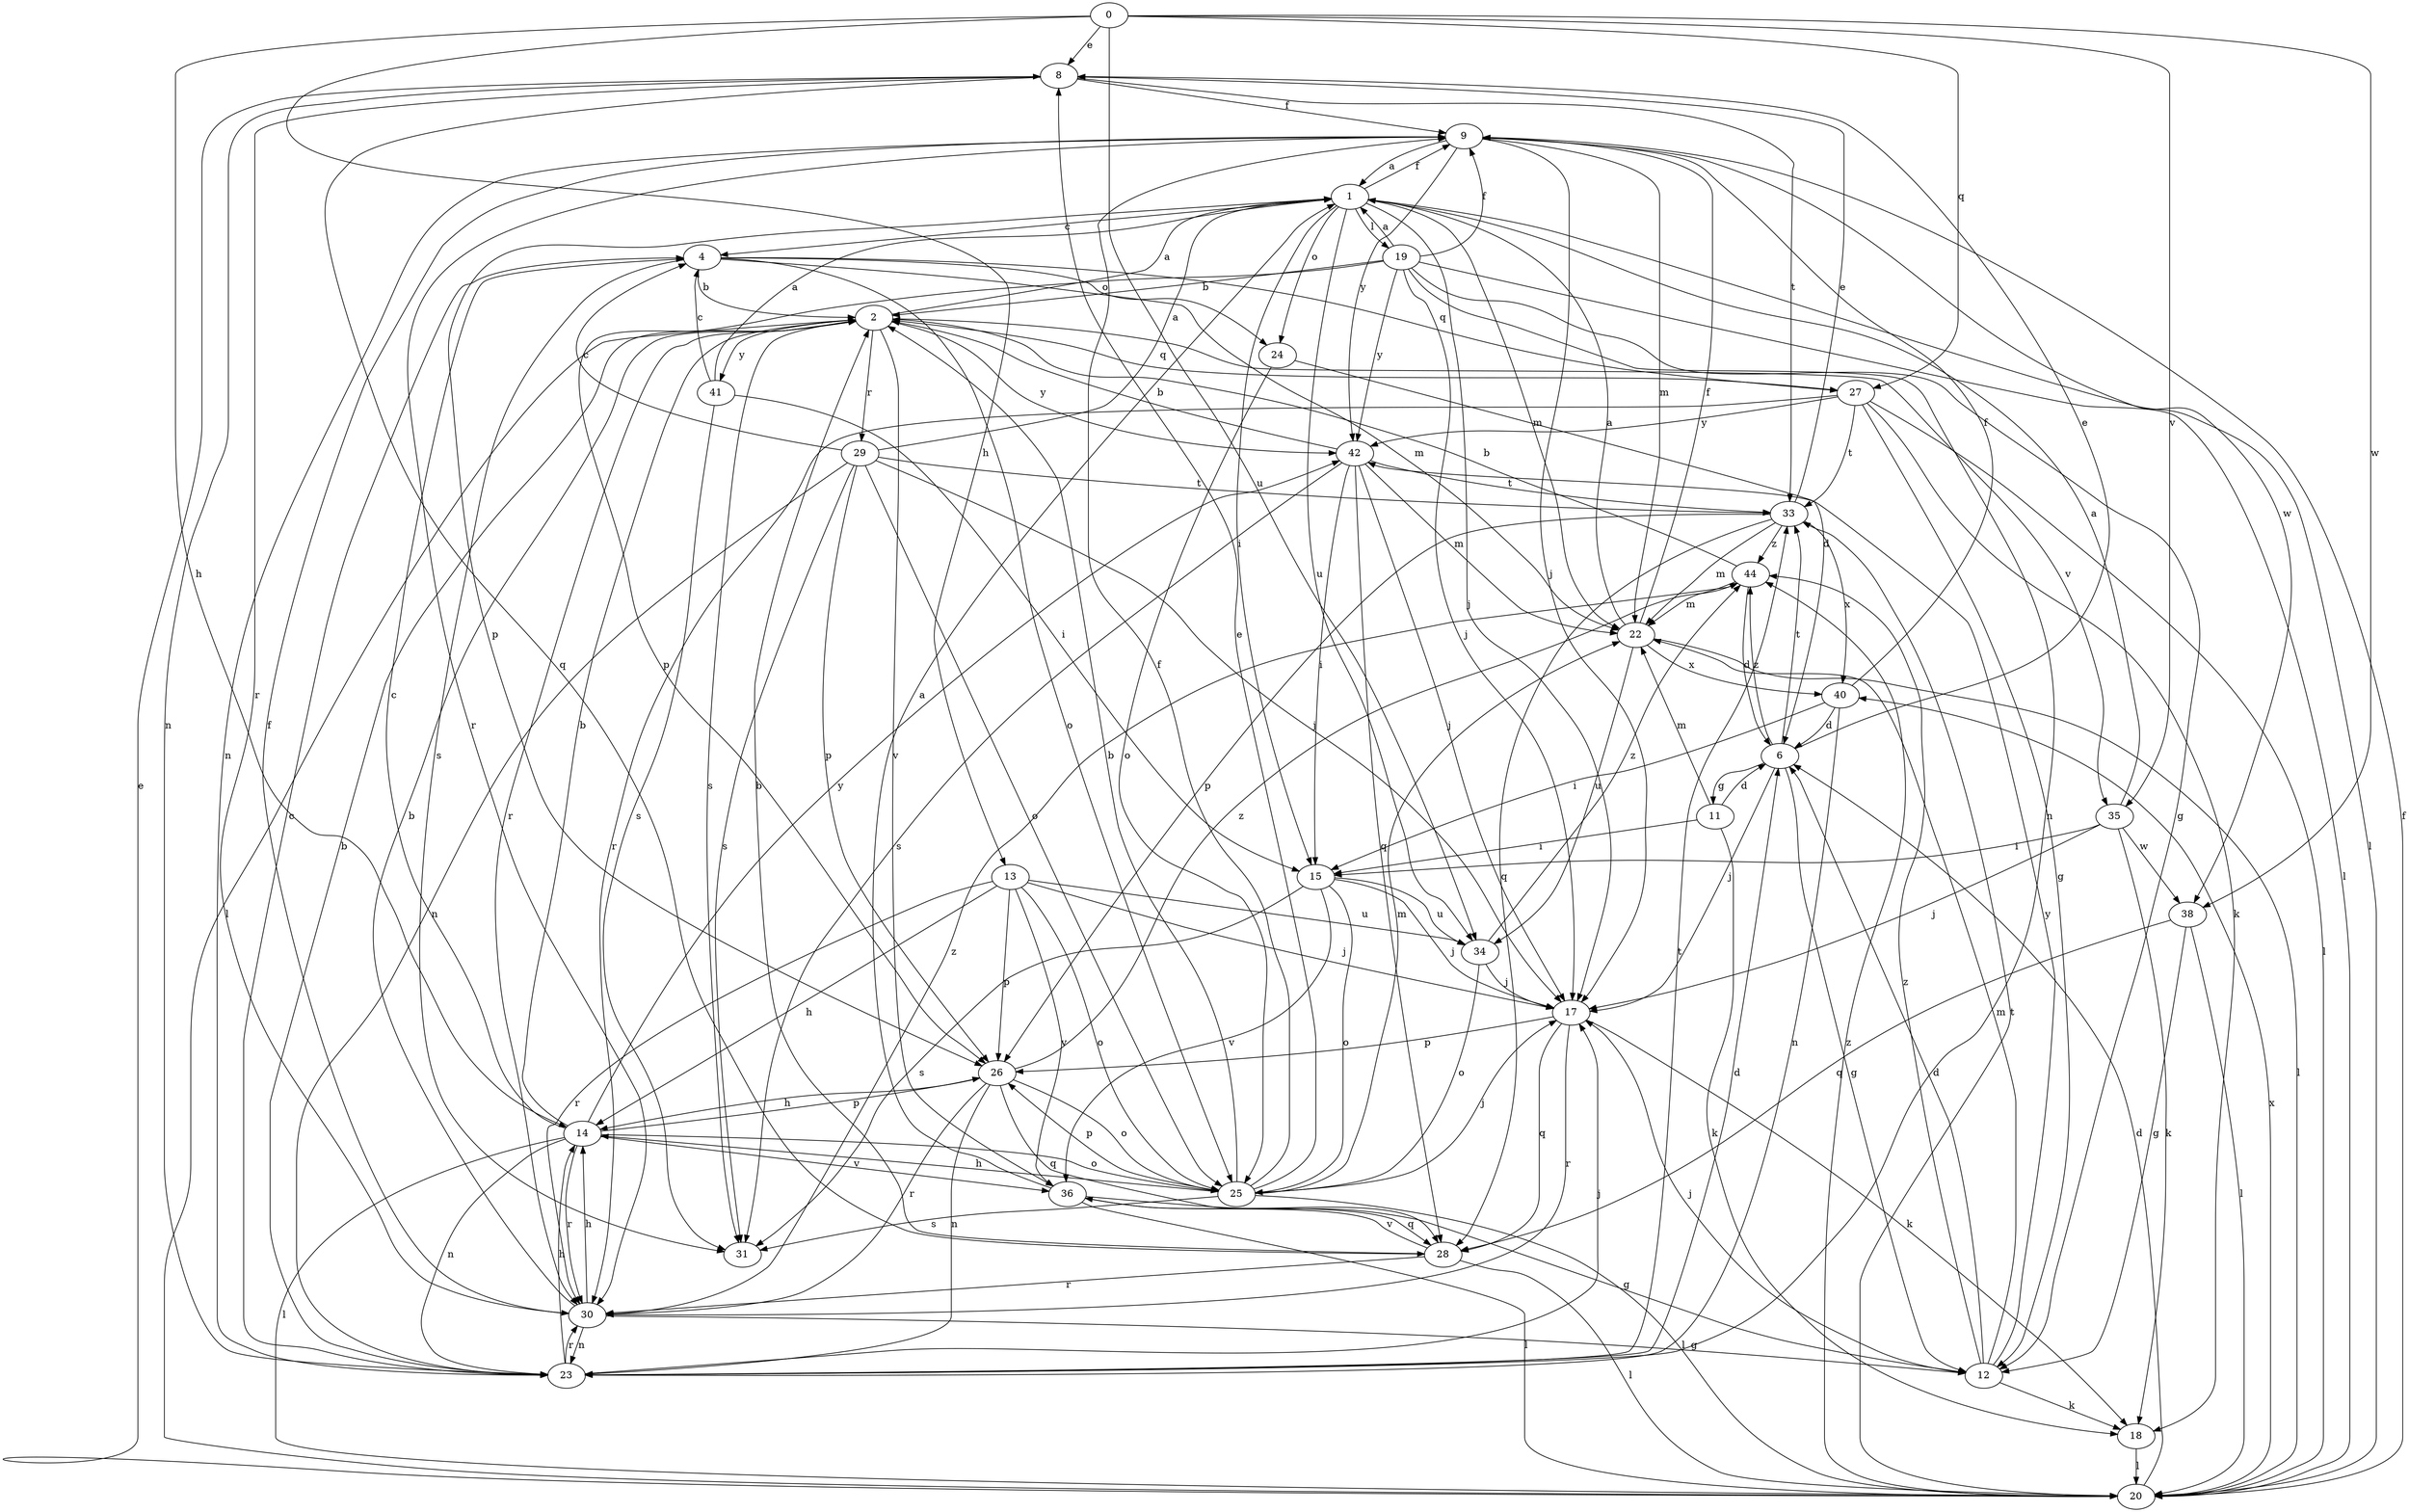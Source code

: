strict digraph  {
0;
1;
2;
4;
6;
8;
9;
11;
12;
13;
14;
15;
17;
18;
19;
20;
22;
23;
24;
25;
26;
27;
28;
29;
30;
31;
33;
34;
35;
36;
38;
40;
41;
42;
44;
0 -> 8  [label=e];
0 -> 13  [label=h];
0 -> 14  [label=h];
0 -> 27  [label=q];
0 -> 34  [label=u];
0 -> 35  [label=v];
0 -> 38  [label=w];
1 -> 4  [label=c];
1 -> 9  [label=f];
1 -> 15  [label=i];
1 -> 17  [label=j];
1 -> 19  [label=l];
1 -> 20  [label=l];
1 -> 22  [label=m];
1 -> 24  [label=o];
1 -> 26  [label=p];
1 -> 34  [label=u];
2 -> 1  [label=a];
2 -> 20  [label=l];
2 -> 27  [label=q];
2 -> 29  [label=r];
2 -> 30  [label=r];
2 -> 31  [label=s];
2 -> 35  [label=v];
2 -> 36  [label=v];
2 -> 41  [label=y];
2 -> 42  [label=y];
4 -> 2  [label=b];
4 -> 22  [label=m];
4 -> 24  [label=o];
4 -> 25  [label=o];
4 -> 27  [label=q];
4 -> 31  [label=s];
6 -> 8  [label=e];
6 -> 11  [label=g];
6 -> 12  [label=g];
6 -> 17  [label=j];
6 -> 33  [label=t];
6 -> 44  [label=z];
8 -> 9  [label=f];
8 -> 23  [label=n];
8 -> 28  [label=q];
8 -> 30  [label=r];
8 -> 33  [label=t];
9 -> 1  [label=a];
9 -> 17  [label=j];
9 -> 22  [label=m];
9 -> 23  [label=n];
9 -> 30  [label=r];
9 -> 38  [label=w];
9 -> 42  [label=y];
11 -> 6  [label=d];
11 -> 15  [label=i];
11 -> 18  [label=k];
11 -> 22  [label=m];
12 -> 6  [label=d];
12 -> 17  [label=j];
12 -> 18  [label=k];
12 -> 22  [label=m];
12 -> 42  [label=y];
12 -> 44  [label=z];
13 -> 14  [label=h];
13 -> 17  [label=j];
13 -> 25  [label=o];
13 -> 26  [label=p];
13 -> 30  [label=r];
13 -> 34  [label=u];
13 -> 36  [label=v];
14 -> 2  [label=b];
14 -> 4  [label=c];
14 -> 20  [label=l];
14 -> 23  [label=n];
14 -> 25  [label=o];
14 -> 26  [label=p];
14 -> 30  [label=r];
14 -> 36  [label=v];
14 -> 42  [label=y];
15 -> 17  [label=j];
15 -> 25  [label=o];
15 -> 31  [label=s];
15 -> 34  [label=u];
15 -> 36  [label=v];
17 -> 18  [label=k];
17 -> 26  [label=p];
17 -> 28  [label=q];
17 -> 30  [label=r];
18 -> 20  [label=l];
19 -> 1  [label=a];
19 -> 2  [label=b];
19 -> 9  [label=f];
19 -> 12  [label=g];
19 -> 17  [label=j];
19 -> 20  [label=l];
19 -> 23  [label=n];
19 -> 26  [label=p];
19 -> 42  [label=y];
20 -> 6  [label=d];
20 -> 8  [label=e];
20 -> 9  [label=f];
20 -> 33  [label=t];
20 -> 40  [label=x];
20 -> 44  [label=z];
22 -> 1  [label=a];
22 -> 9  [label=f];
22 -> 20  [label=l];
22 -> 34  [label=u];
22 -> 40  [label=x];
23 -> 2  [label=b];
23 -> 4  [label=c];
23 -> 6  [label=d];
23 -> 14  [label=h];
23 -> 17  [label=j];
23 -> 30  [label=r];
23 -> 33  [label=t];
24 -> 6  [label=d];
24 -> 25  [label=o];
25 -> 2  [label=b];
25 -> 8  [label=e];
25 -> 9  [label=f];
25 -> 14  [label=h];
25 -> 17  [label=j];
25 -> 20  [label=l];
25 -> 22  [label=m];
25 -> 26  [label=p];
25 -> 31  [label=s];
26 -> 14  [label=h];
26 -> 23  [label=n];
26 -> 25  [label=o];
26 -> 28  [label=q];
26 -> 30  [label=r];
26 -> 44  [label=z];
27 -> 12  [label=g];
27 -> 18  [label=k];
27 -> 20  [label=l];
27 -> 30  [label=r];
27 -> 33  [label=t];
27 -> 42  [label=y];
28 -> 2  [label=b];
28 -> 20  [label=l];
28 -> 30  [label=r];
28 -> 36  [label=v];
29 -> 1  [label=a];
29 -> 4  [label=c];
29 -> 17  [label=j];
29 -> 23  [label=n];
29 -> 25  [label=o];
29 -> 26  [label=p];
29 -> 31  [label=s];
29 -> 33  [label=t];
30 -> 2  [label=b];
30 -> 9  [label=f];
30 -> 12  [label=g];
30 -> 14  [label=h];
30 -> 23  [label=n];
30 -> 44  [label=z];
33 -> 8  [label=e];
33 -> 22  [label=m];
33 -> 26  [label=p];
33 -> 28  [label=q];
33 -> 40  [label=x];
33 -> 44  [label=z];
34 -> 17  [label=j];
34 -> 25  [label=o];
34 -> 44  [label=z];
35 -> 1  [label=a];
35 -> 15  [label=i];
35 -> 17  [label=j];
35 -> 18  [label=k];
35 -> 38  [label=w];
36 -> 1  [label=a];
36 -> 12  [label=g];
36 -> 20  [label=l];
36 -> 28  [label=q];
38 -> 12  [label=g];
38 -> 20  [label=l];
38 -> 28  [label=q];
40 -> 6  [label=d];
40 -> 9  [label=f];
40 -> 15  [label=i];
40 -> 23  [label=n];
41 -> 1  [label=a];
41 -> 4  [label=c];
41 -> 15  [label=i];
41 -> 31  [label=s];
42 -> 2  [label=b];
42 -> 15  [label=i];
42 -> 17  [label=j];
42 -> 22  [label=m];
42 -> 28  [label=q];
42 -> 31  [label=s];
42 -> 33  [label=t];
44 -> 2  [label=b];
44 -> 6  [label=d];
44 -> 22  [label=m];
}

